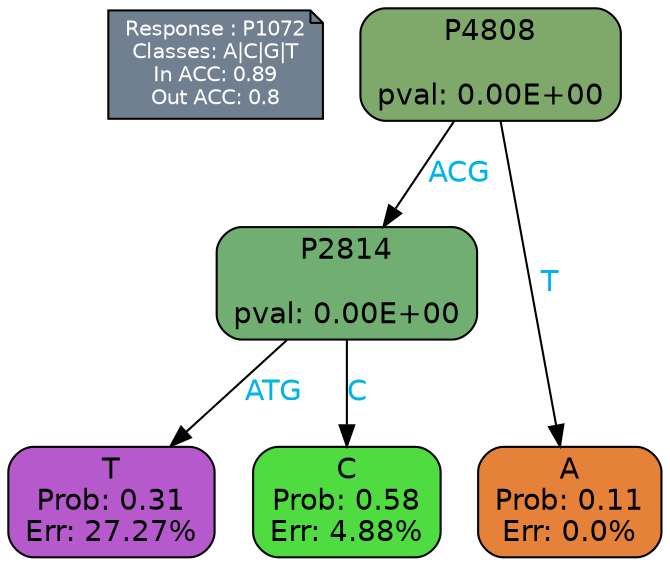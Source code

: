 digraph Tree {
node [shape=box, style="filled, rounded", color="black", fontname=helvetica] ;
graph [ranksep=equally, splines=polylines, bgcolor=transparent, dpi=600] ;
edge [fontname=helvetica] ;
LEGEND [label="Response : P1072
Classes: A|C|G|T
In ACC: 0.89
Out ACC: 0.8
",shape=note,align=left,style=filled,fillcolor="slategray",fontcolor="white",fontsize=10];1 [label="P4808

pval: 0.00E+00", fillcolor="#7ea96b"] ;
2 [label="P2814

pval: 0.00E+00", fillcolor="#71ae72"] ;
3 [label="T
Prob: 0.31
Err: 27.27%", fillcolor="#b559cd"] ;
4 [label="C
Prob: 0.58
Err: 4.88%", fillcolor="#4edc41"] ;
5 [label="A
Prob: 0.11
Err: 0.0%", fillcolor="#e58139"] ;
1 -> 2 [label="ACG",fontcolor=deepskyblue2] ;
1 -> 5 [label="T",fontcolor=deepskyblue2] ;
2 -> 3 [label="ATG",fontcolor=deepskyblue2] ;
2 -> 4 [label="C",fontcolor=deepskyblue2] ;
{rank = same; 3;4;5;}{rank = same; LEGEND;1;}}
